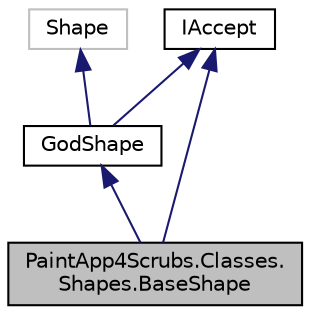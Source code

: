 digraph "PaintApp4Scrubs.Classes.Shapes.BaseShape"
{
 // LATEX_PDF_SIZE
  edge [fontname="Helvetica",fontsize="10",labelfontname="Helvetica",labelfontsize="10"];
  node [fontname="Helvetica",fontsize="10",shape=record];
  Node1 [label="PaintApp4Scrubs.Classes.\lShapes.BaseShape",height=0.2,width=0.4,color="black", fillcolor="grey75", style="filled", fontcolor="black",tooltip="The Base Shape where all shapes are equal (\"hail communism\" ) https://www.youtube...."];
  Node2 -> Node1 [dir="back",color="midnightblue",fontsize="10",style="solid",fontname="Helvetica"];
  Node2 [label="GodShape",height=0.2,width=0.4,color="black", fillcolor="white", style="filled",URL="$class_paint_app4_scrubs_1_1_classes_1_1_shapes_1_1_god_shape.html",tooltip="an abstract class to add extra functionality to the Shape class"];
  Node3 -> Node2 [dir="back",color="midnightblue",fontsize="10",style="solid",fontname="Helvetica"];
  Node3 [label="Shape",height=0.2,width=0.4,color="grey75", fillcolor="white", style="filled",tooltip=" "];
  Node4 -> Node2 [dir="back",color="midnightblue",fontsize="10",style="solid",fontname="Helvetica"];
  Node4 [label="IAccept",height=0.2,width=0.4,color="black", fillcolor="white", style="filled",URL="$interface_paint_app4_scrubs_1_1_interfaces_1_1_i_accept.html",tooltip="the interface for the visitor"];
  Node4 -> Node1 [dir="back",color="midnightblue",fontsize="10",style="solid",fontname="Helvetica"];
}
